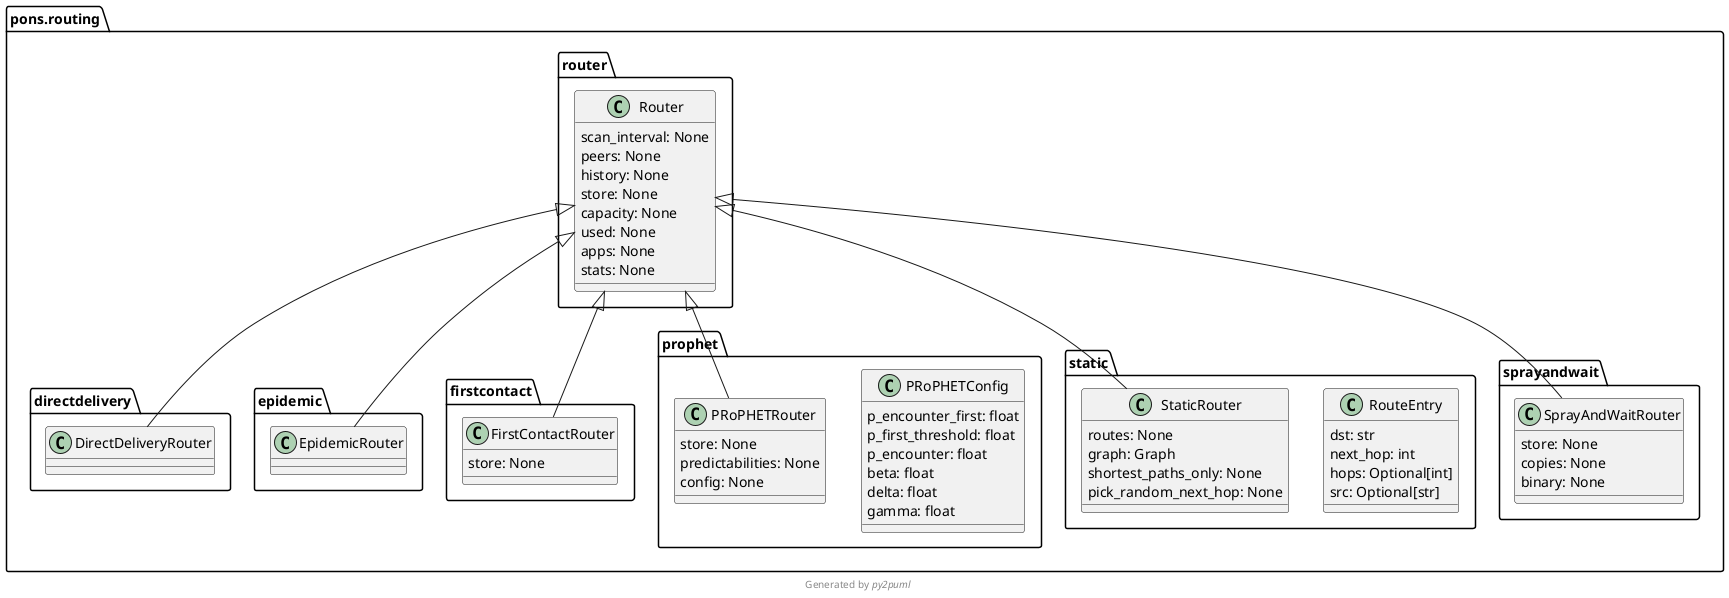 @startuml pons.routing
!pragma useIntermediatePackages false

class pons.routing.directdelivery.DirectDeliveryRouter {
}
class pons.routing.epidemic.EpidemicRouter {
}
class pons.routing.firstcontact.FirstContactRouter {
  store: None
}
class pons.routing.prophet.PRoPHETConfig {
  p_encounter_first: float
  p_first_threshold: float
  p_encounter: float
  beta: float
  delta: float
  gamma: float
}
class pons.routing.prophet.PRoPHETRouter {
  store: None
  predictabilities: None
  config: None
}
class pons.routing.static.RouteEntry {
  dst: str
  next_hop: int
  hops: Optional[int]
  src: Optional[str]
}
class pons.routing.router.Router {
  scan_interval: None
  peers: None
  history: None
  store: None
  capacity: None
  used: None
  apps: None
  stats: None
}
class pons.routing.sprayandwait.SprayAndWaitRouter {
  store: None
  copies: None
  binary: None
}
class pons.routing.static.StaticRouter {
  routes: None
  graph: Graph
  shortest_paths_only: None
  pick_random_next_hop: None
}
pons.routing.router.Router <|-- pons.routing.directdelivery.DirectDeliveryRouter
pons.routing.router.Router <|-- pons.routing.epidemic.EpidemicRouter
pons.routing.router.Router <|-- pons.routing.firstcontact.FirstContactRouter
pons.routing.router.Router <|-- pons.routing.prophet.PRoPHETRouter
pons.routing.router.Router <|-- pons.routing.sprayandwait.SprayAndWaitRouter
pons.routing.router.Router <|-- pons.routing.static.StaticRouter
footer Generated by //py2puml//
@enduml
